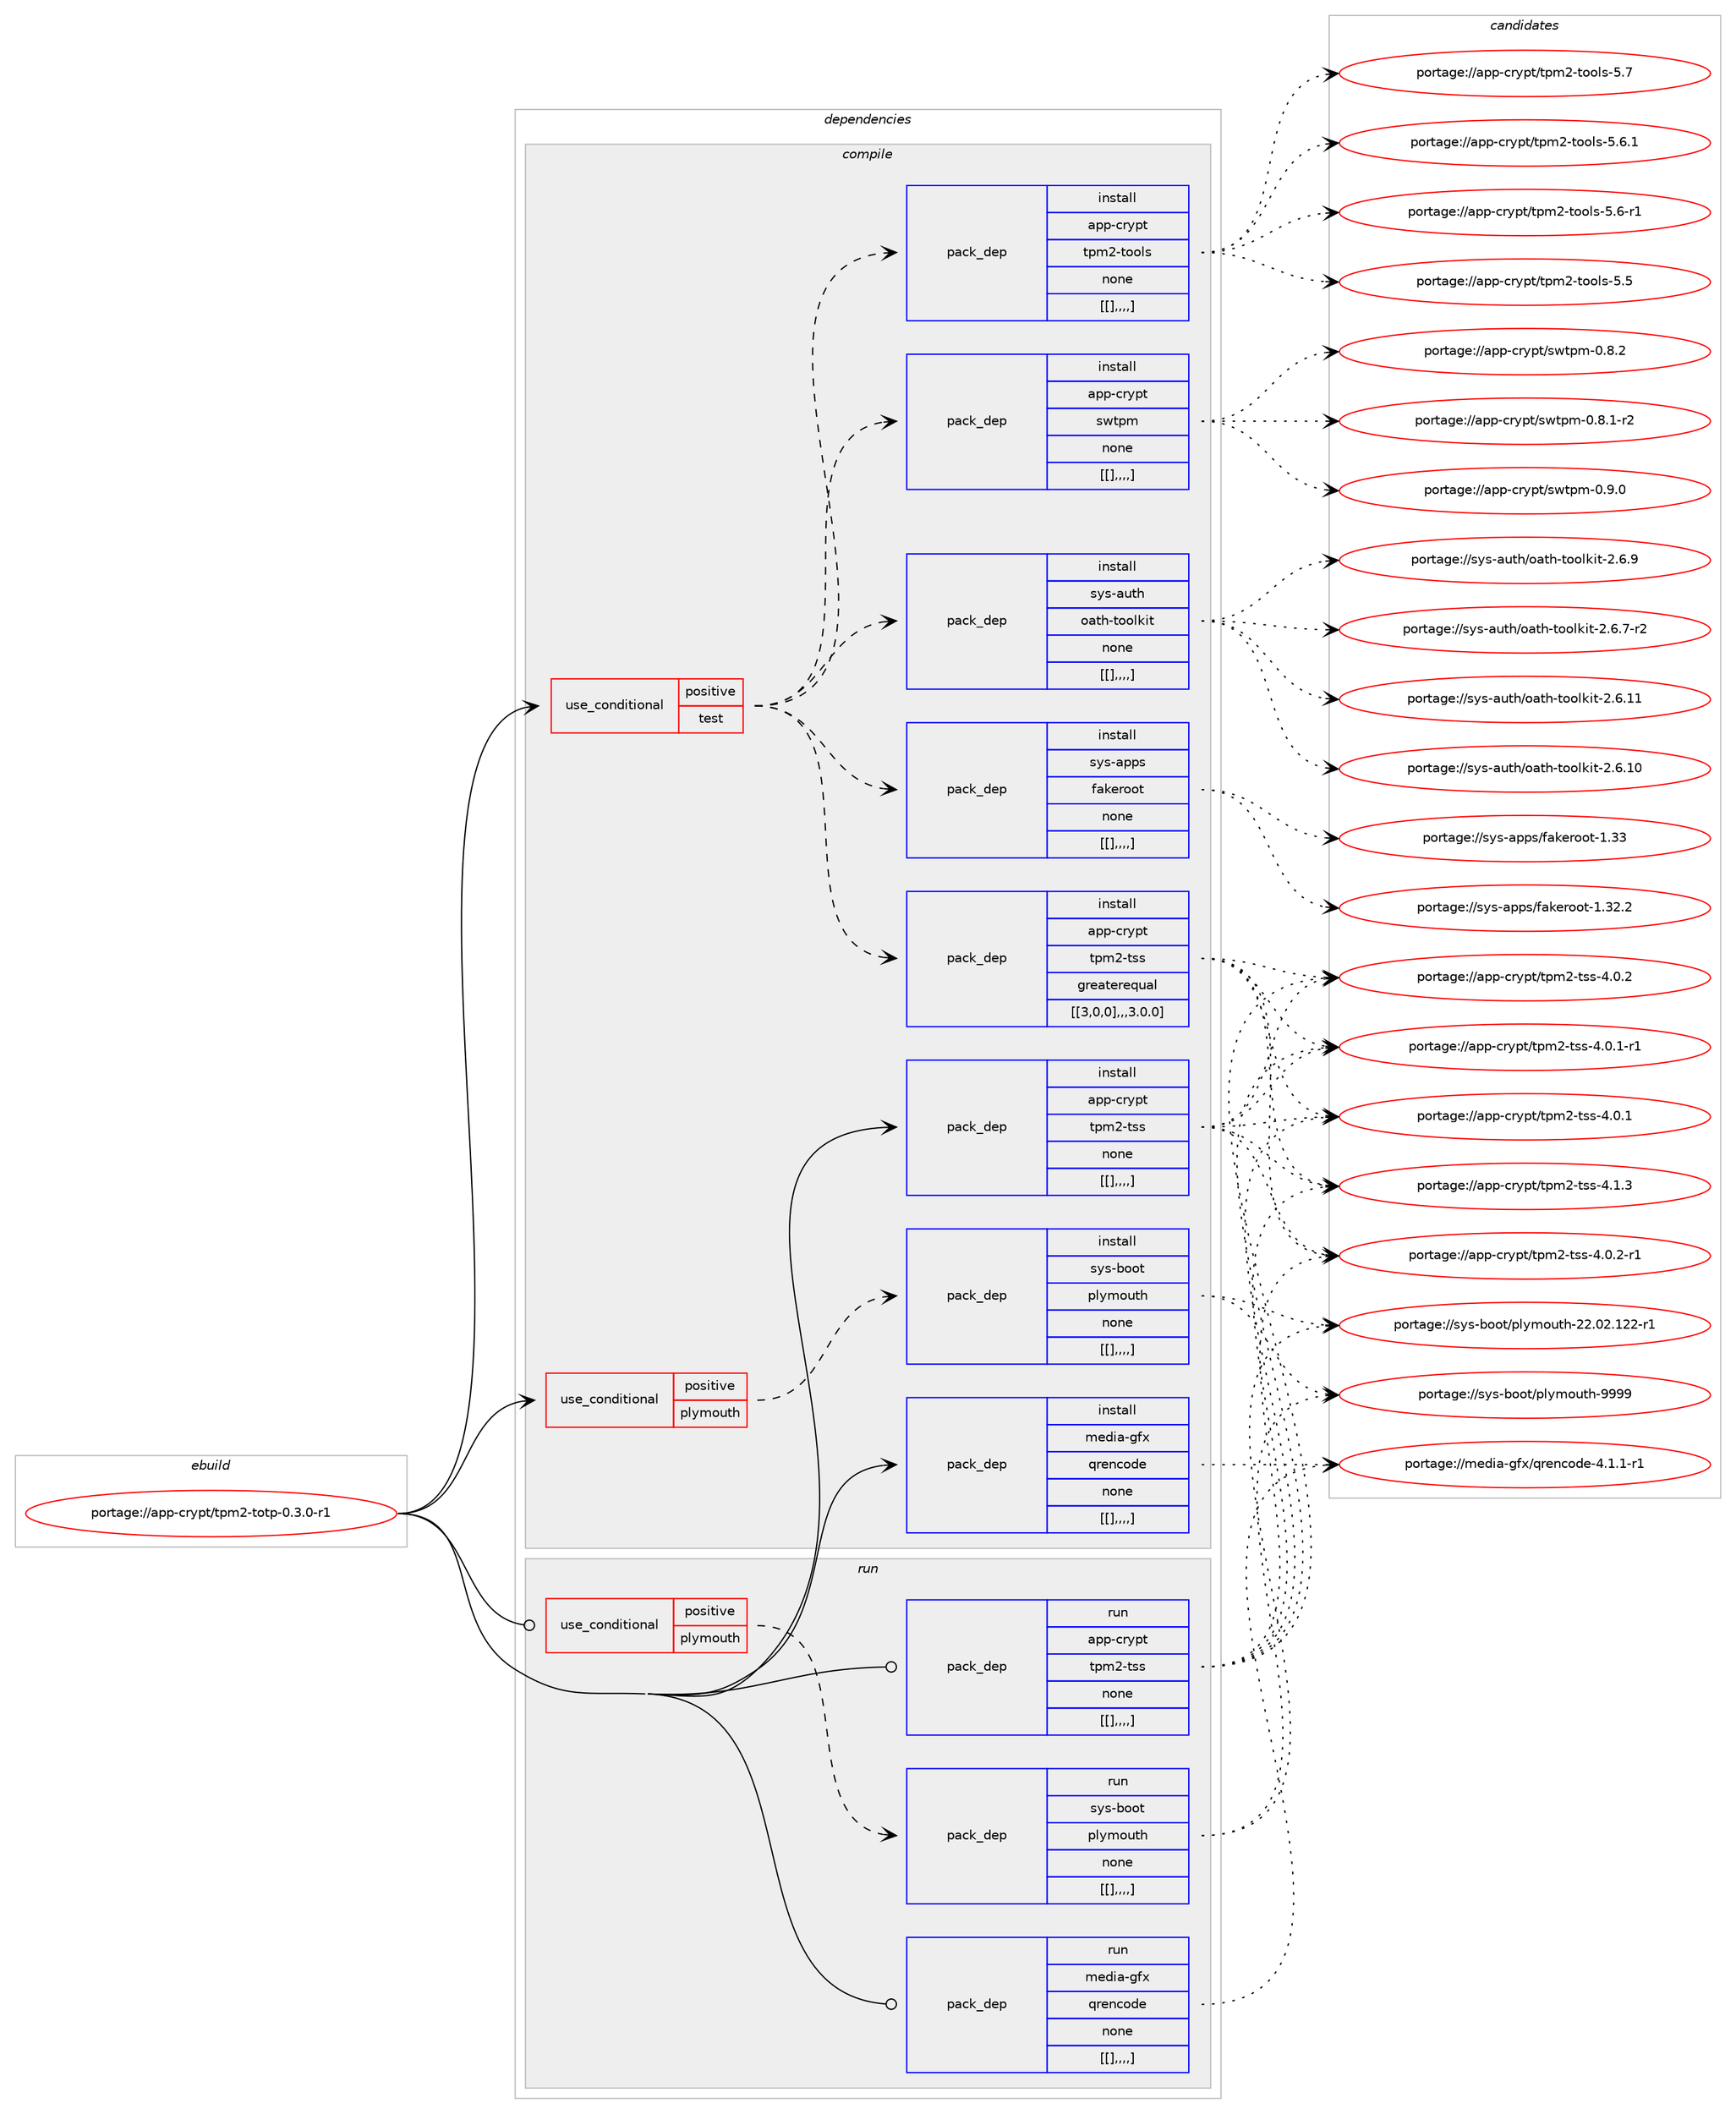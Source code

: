 digraph prolog {

# *************
# Graph options
# *************

newrank=true;
concentrate=true;
compound=true;
graph [rankdir=LR,fontname=Helvetica,fontsize=10,ranksep=1.5];#, ranksep=2.5, nodesep=0.2];
edge  [arrowhead=vee];
node  [fontname=Helvetica,fontsize=10];

# **********
# The ebuild
# **********

subgraph cluster_leftcol {
color=gray;
label=<<i>ebuild</i>>;
id [label="portage://app-crypt/tpm2-totp-0.3.0-r1", color=red, width=4, href="../app-crypt/tpm2-totp-0.3.0-r1.svg"];
}

# ****************
# The dependencies
# ****************

subgraph cluster_midcol {
color=gray;
label=<<i>dependencies</i>>;
subgraph cluster_compile {
fillcolor="#eeeeee";
style=filled;
label=<<i>compile</i>>;
subgraph cond3978 {
dependency14858 [label=<<TABLE BORDER="0" CELLBORDER="1" CELLSPACING="0" CELLPADDING="4"><TR><TD ROWSPAN="3" CELLPADDING="10">use_conditional</TD></TR><TR><TD>positive</TD></TR><TR><TD>plymouth</TD></TR></TABLE>>, shape=none, color=red];
subgraph pack10794 {
dependency14859 [label=<<TABLE BORDER="0" CELLBORDER="1" CELLSPACING="0" CELLPADDING="4" WIDTH="220"><TR><TD ROWSPAN="6" CELLPADDING="30">pack_dep</TD></TR><TR><TD WIDTH="110">install</TD></TR><TR><TD>sys-boot</TD></TR><TR><TD>plymouth</TD></TR><TR><TD>none</TD></TR><TR><TD>[[],,,,]</TD></TR></TABLE>>, shape=none, color=blue];
}
dependency14858:e -> dependency14859:w [weight=20,style="dashed",arrowhead="vee"];
}
id:e -> dependency14858:w [weight=20,style="solid",arrowhead="vee"];
subgraph cond3979 {
dependency14860 [label=<<TABLE BORDER="0" CELLBORDER="1" CELLSPACING="0" CELLPADDING="4"><TR><TD ROWSPAN="3" CELLPADDING="10">use_conditional</TD></TR><TR><TD>positive</TD></TR><TR><TD>test</TD></TR></TABLE>>, shape=none, color=red];
subgraph pack10795 {
dependency14861 [label=<<TABLE BORDER="0" CELLBORDER="1" CELLSPACING="0" CELLPADDING="4" WIDTH="220"><TR><TD ROWSPAN="6" CELLPADDING="30">pack_dep</TD></TR><TR><TD WIDTH="110">install</TD></TR><TR><TD>app-crypt</TD></TR><TR><TD>swtpm</TD></TR><TR><TD>none</TD></TR><TR><TD>[[],,,,]</TD></TR></TABLE>>, shape=none, color=blue];
}
dependency14860:e -> dependency14861:w [weight=20,style="dashed",arrowhead="vee"];
subgraph pack10796 {
dependency14862 [label=<<TABLE BORDER="0" CELLBORDER="1" CELLSPACING="0" CELLPADDING="4" WIDTH="220"><TR><TD ROWSPAN="6" CELLPADDING="30">pack_dep</TD></TR><TR><TD WIDTH="110">install</TD></TR><TR><TD>app-crypt</TD></TR><TR><TD>tpm2-tools</TD></TR><TR><TD>none</TD></TR><TR><TD>[[],,,,]</TD></TR></TABLE>>, shape=none, color=blue];
}
dependency14860:e -> dependency14862:w [weight=20,style="dashed",arrowhead="vee"];
subgraph pack10797 {
dependency14863 [label=<<TABLE BORDER="0" CELLBORDER="1" CELLSPACING="0" CELLPADDING="4" WIDTH="220"><TR><TD ROWSPAN="6" CELLPADDING="30">pack_dep</TD></TR><TR><TD WIDTH="110">install</TD></TR><TR><TD>app-crypt</TD></TR><TR><TD>tpm2-tss</TD></TR><TR><TD>greaterequal</TD></TR><TR><TD>[[3,0,0],,,3.0.0]</TD></TR></TABLE>>, shape=none, color=blue];
}
dependency14860:e -> dependency14863:w [weight=20,style="dashed",arrowhead="vee"];
subgraph pack10798 {
dependency14864 [label=<<TABLE BORDER="0" CELLBORDER="1" CELLSPACING="0" CELLPADDING="4" WIDTH="220"><TR><TD ROWSPAN="6" CELLPADDING="30">pack_dep</TD></TR><TR><TD WIDTH="110">install</TD></TR><TR><TD>sys-apps</TD></TR><TR><TD>fakeroot</TD></TR><TR><TD>none</TD></TR><TR><TD>[[],,,,]</TD></TR></TABLE>>, shape=none, color=blue];
}
dependency14860:e -> dependency14864:w [weight=20,style="dashed",arrowhead="vee"];
subgraph pack10799 {
dependency14865 [label=<<TABLE BORDER="0" CELLBORDER="1" CELLSPACING="0" CELLPADDING="4" WIDTH="220"><TR><TD ROWSPAN="6" CELLPADDING="30">pack_dep</TD></TR><TR><TD WIDTH="110">install</TD></TR><TR><TD>sys-auth</TD></TR><TR><TD>oath-toolkit</TD></TR><TR><TD>none</TD></TR><TR><TD>[[],,,,]</TD></TR></TABLE>>, shape=none, color=blue];
}
dependency14860:e -> dependency14865:w [weight=20,style="dashed",arrowhead="vee"];
}
id:e -> dependency14860:w [weight=20,style="solid",arrowhead="vee"];
subgraph pack10800 {
dependency14866 [label=<<TABLE BORDER="0" CELLBORDER="1" CELLSPACING="0" CELLPADDING="4" WIDTH="220"><TR><TD ROWSPAN="6" CELLPADDING="30">pack_dep</TD></TR><TR><TD WIDTH="110">install</TD></TR><TR><TD>app-crypt</TD></TR><TR><TD>tpm2-tss</TD></TR><TR><TD>none</TD></TR><TR><TD>[[],,,,]</TD></TR></TABLE>>, shape=none, color=blue];
}
id:e -> dependency14866:w [weight=20,style="solid",arrowhead="vee"];
subgraph pack10801 {
dependency14867 [label=<<TABLE BORDER="0" CELLBORDER="1" CELLSPACING="0" CELLPADDING="4" WIDTH="220"><TR><TD ROWSPAN="6" CELLPADDING="30">pack_dep</TD></TR><TR><TD WIDTH="110">install</TD></TR><TR><TD>media-gfx</TD></TR><TR><TD>qrencode</TD></TR><TR><TD>none</TD></TR><TR><TD>[[],,,,]</TD></TR></TABLE>>, shape=none, color=blue];
}
id:e -> dependency14867:w [weight=20,style="solid",arrowhead="vee"];
}
subgraph cluster_compileandrun {
fillcolor="#eeeeee";
style=filled;
label=<<i>compile and run</i>>;
}
subgraph cluster_run {
fillcolor="#eeeeee";
style=filled;
label=<<i>run</i>>;
subgraph cond3980 {
dependency14868 [label=<<TABLE BORDER="0" CELLBORDER="1" CELLSPACING="0" CELLPADDING="4"><TR><TD ROWSPAN="3" CELLPADDING="10">use_conditional</TD></TR><TR><TD>positive</TD></TR><TR><TD>plymouth</TD></TR></TABLE>>, shape=none, color=red];
subgraph pack10802 {
dependency14869 [label=<<TABLE BORDER="0" CELLBORDER="1" CELLSPACING="0" CELLPADDING="4" WIDTH="220"><TR><TD ROWSPAN="6" CELLPADDING="30">pack_dep</TD></TR><TR><TD WIDTH="110">run</TD></TR><TR><TD>sys-boot</TD></TR><TR><TD>plymouth</TD></TR><TR><TD>none</TD></TR><TR><TD>[[],,,,]</TD></TR></TABLE>>, shape=none, color=blue];
}
dependency14868:e -> dependency14869:w [weight=20,style="dashed",arrowhead="vee"];
}
id:e -> dependency14868:w [weight=20,style="solid",arrowhead="odot"];
subgraph pack10803 {
dependency14870 [label=<<TABLE BORDER="0" CELLBORDER="1" CELLSPACING="0" CELLPADDING="4" WIDTH="220"><TR><TD ROWSPAN="6" CELLPADDING="30">pack_dep</TD></TR><TR><TD WIDTH="110">run</TD></TR><TR><TD>app-crypt</TD></TR><TR><TD>tpm2-tss</TD></TR><TR><TD>none</TD></TR><TR><TD>[[],,,,]</TD></TR></TABLE>>, shape=none, color=blue];
}
id:e -> dependency14870:w [weight=20,style="solid",arrowhead="odot"];
subgraph pack10804 {
dependency14871 [label=<<TABLE BORDER="0" CELLBORDER="1" CELLSPACING="0" CELLPADDING="4" WIDTH="220"><TR><TD ROWSPAN="6" CELLPADDING="30">pack_dep</TD></TR><TR><TD WIDTH="110">run</TD></TR><TR><TD>media-gfx</TD></TR><TR><TD>qrencode</TD></TR><TR><TD>none</TD></TR><TR><TD>[[],,,,]</TD></TR></TABLE>>, shape=none, color=blue];
}
id:e -> dependency14871:w [weight=20,style="solid",arrowhead="odot"];
}
}

# **************
# The candidates
# **************

subgraph cluster_choices {
rank=same;
color=gray;
label=<<i>candidates</i>>;

subgraph choice10794 {
color=black;
nodesep=1;
choice1151211154598111111116471121081211091111171161044557575757 [label="portage://sys-boot/plymouth-9999", color=red, width=4,href="../sys-boot/plymouth-9999.svg"];
choice115121115459811111111647112108121109111117116104455050464850464950504511449 [label="portage://sys-boot/plymouth-22.02.122-r1", color=red, width=4,href="../sys-boot/plymouth-22.02.122-r1.svg"];
dependency14859:e -> choice1151211154598111111116471121081211091111171161044557575757:w [style=dotted,weight="100"];
dependency14859:e -> choice115121115459811111111647112108121109111117116104455050464850464950504511449:w [style=dotted,weight="100"];
}
subgraph choice10795 {
color=black;
nodesep=1;
choice97112112459911412111211647115119116112109454846574648 [label="portage://app-crypt/swtpm-0.9.0", color=red, width=4,href="../app-crypt/swtpm-0.9.0.svg"];
choice97112112459911412111211647115119116112109454846564650 [label="portage://app-crypt/swtpm-0.8.2", color=red, width=4,href="../app-crypt/swtpm-0.8.2.svg"];
choice971121124599114121112116471151191161121094548465646494511450 [label="portage://app-crypt/swtpm-0.8.1-r2", color=red, width=4,href="../app-crypt/swtpm-0.8.1-r2.svg"];
dependency14861:e -> choice97112112459911412111211647115119116112109454846574648:w [style=dotted,weight="100"];
dependency14861:e -> choice97112112459911412111211647115119116112109454846564650:w [style=dotted,weight="100"];
dependency14861:e -> choice971121124599114121112116471151191161121094548465646494511450:w [style=dotted,weight="100"];
}
subgraph choice10796 {
color=black;
nodesep=1;
choice97112112459911412111211647116112109504511611111110811545534655 [label="portage://app-crypt/tpm2-tools-5.7", color=red, width=4,href="../app-crypt/tpm2-tools-5.7.svg"];
choice971121124599114121112116471161121095045116111111108115455346544649 [label="portage://app-crypt/tpm2-tools-5.6.1", color=red, width=4,href="../app-crypt/tpm2-tools-5.6.1.svg"];
choice971121124599114121112116471161121095045116111111108115455346544511449 [label="portage://app-crypt/tpm2-tools-5.6-r1", color=red, width=4,href="../app-crypt/tpm2-tools-5.6-r1.svg"];
choice97112112459911412111211647116112109504511611111110811545534653 [label="portage://app-crypt/tpm2-tools-5.5", color=red, width=4,href="../app-crypt/tpm2-tools-5.5.svg"];
dependency14862:e -> choice97112112459911412111211647116112109504511611111110811545534655:w [style=dotted,weight="100"];
dependency14862:e -> choice971121124599114121112116471161121095045116111111108115455346544649:w [style=dotted,weight="100"];
dependency14862:e -> choice971121124599114121112116471161121095045116111111108115455346544511449:w [style=dotted,weight="100"];
dependency14862:e -> choice97112112459911412111211647116112109504511611111110811545534653:w [style=dotted,weight="100"];
}
subgraph choice10797 {
color=black;
nodesep=1;
choice971121124599114121112116471161121095045116115115455246494651 [label="portage://app-crypt/tpm2-tss-4.1.3", color=red, width=4,href="../app-crypt/tpm2-tss-4.1.3.svg"];
choice9711211245991141211121164711611210950451161151154552464846504511449 [label="portage://app-crypt/tpm2-tss-4.0.2-r1", color=red, width=4,href="../app-crypt/tpm2-tss-4.0.2-r1.svg"];
choice971121124599114121112116471161121095045116115115455246484650 [label="portage://app-crypt/tpm2-tss-4.0.2", color=red, width=4,href="../app-crypt/tpm2-tss-4.0.2.svg"];
choice9711211245991141211121164711611210950451161151154552464846494511449 [label="portage://app-crypt/tpm2-tss-4.0.1-r1", color=red, width=4,href="../app-crypt/tpm2-tss-4.0.1-r1.svg"];
choice971121124599114121112116471161121095045116115115455246484649 [label="portage://app-crypt/tpm2-tss-4.0.1", color=red, width=4,href="../app-crypt/tpm2-tss-4.0.1.svg"];
dependency14863:e -> choice971121124599114121112116471161121095045116115115455246494651:w [style=dotted,weight="100"];
dependency14863:e -> choice9711211245991141211121164711611210950451161151154552464846504511449:w [style=dotted,weight="100"];
dependency14863:e -> choice971121124599114121112116471161121095045116115115455246484650:w [style=dotted,weight="100"];
dependency14863:e -> choice9711211245991141211121164711611210950451161151154552464846494511449:w [style=dotted,weight="100"];
dependency14863:e -> choice971121124599114121112116471161121095045116115115455246484649:w [style=dotted,weight="100"];
}
subgraph choice10798 {
color=black;
nodesep=1;
choice115121115459711211211547102971071011141111111164549465151 [label="portage://sys-apps/fakeroot-1.33", color=red, width=4,href="../sys-apps/fakeroot-1.33.svg"];
choice1151211154597112112115471029710710111411111111645494651504650 [label="portage://sys-apps/fakeroot-1.32.2", color=red, width=4,href="../sys-apps/fakeroot-1.32.2.svg"];
dependency14864:e -> choice115121115459711211211547102971071011141111111164549465151:w [style=dotted,weight="100"];
dependency14864:e -> choice1151211154597112112115471029710710111411111111645494651504650:w [style=dotted,weight="100"];
}
subgraph choice10799 {
color=black;
nodesep=1;
choice115121115459711711610447111971161044511611111110810710511645504654464949 [label="portage://sys-auth/oath-toolkit-2.6.11", color=red, width=4,href="../sys-auth/oath-toolkit-2.6.11.svg"];
choice115121115459711711610447111971161044511611111110810710511645504654464948 [label="portage://sys-auth/oath-toolkit-2.6.10", color=red, width=4,href="../sys-auth/oath-toolkit-2.6.10.svg"];
choice1151211154597117116104471119711610445116111111108107105116455046544657 [label="portage://sys-auth/oath-toolkit-2.6.9", color=red, width=4,href="../sys-auth/oath-toolkit-2.6.9.svg"];
choice11512111545971171161044711197116104451161111111081071051164550465446554511450 [label="portage://sys-auth/oath-toolkit-2.6.7-r2", color=red, width=4,href="../sys-auth/oath-toolkit-2.6.7-r2.svg"];
dependency14865:e -> choice115121115459711711610447111971161044511611111110810710511645504654464949:w [style=dotted,weight="100"];
dependency14865:e -> choice115121115459711711610447111971161044511611111110810710511645504654464948:w [style=dotted,weight="100"];
dependency14865:e -> choice1151211154597117116104471119711610445116111111108107105116455046544657:w [style=dotted,weight="100"];
dependency14865:e -> choice11512111545971171161044711197116104451161111111081071051164550465446554511450:w [style=dotted,weight="100"];
}
subgraph choice10800 {
color=black;
nodesep=1;
choice971121124599114121112116471161121095045116115115455246494651 [label="portage://app-crypt/tpm2-tss-4.1.3", color=red, width=4,href="../app-crypt/tpm2-tss-4.1.3.svg"];
choice9711211245991141211121164711611210950451161151154552464846504511449 [label="portage://app-crypt/tpm2-tss-4.0.2-r1", color=red, width=4,href="../app-crypt/tpm2-tss-4.0.2-r1.svg"];
choice971121124599114121112116471161121095045116115115455246484650 [label="portage://app-crypt/tpm2-tss-4.0.2", color=red, width=4,href="../app-crypt/tpm2-tss-4.0.2.svg"];
choice9711211245991141211121164711611210950451161151154552464846494511449 [label="portage://app-crypt/tpm2-tss-4.0.1-r1", color=red, width=4,href="../app-crypt/tpm2-tss-4.0.1-r1.svg"];
choice971121124599114121112116471161121095045116115115455246484649 [label="portage://app-crypt/tpm2-tss-4.0.1", color=red, width=4,href="../app-crypt/tpm2-tss-4.0.1.svg"];
dependency14866:e -> choice971121124599114121112116471161121095045116115115455246494651:w [style=dotted,weight="100"];
dependency14866:e -> choice9711211245991141211121164711611210950451161151154552464846504511449:w [style=dotted,weight="100"];
dependency14866:e -> choice971121124599114121112116471161121095045116115115455246484650:w [style=dotted,weight="100"];
dependency14866:e -> choice9711211245991141211121164711611210950451161151154552464846494511449:w [style=dotted,weight="100"];
dependency14866:e -> choice971121124599114121112116471161121095045116115115455246484649:w [style=dotted,weight="100"];
}
subgraph choice10801 {
color=black;
nodesep=1;
choice109101100105974510310212047113114101110991111001014552464946494511449 [label="portage://media-gfx/qrencode-4.1.1-r1", color=red, width=4,href="../media-gfx/qrencode-4.1.1-r1.svg"];
dependency14867:e -> choice109101100105974510310212047113114101110991111001014552464946494511449:w [style=dotted,weight="100"];
}
subgraph choice10802 {
color=black;
nodesep=1;
choice1151211154598111111116471121081211091111171161044557575757 [label="portage://sys-boot/plymouth-9999", color=red, width=4,href="../sys-boot/plymouth-9999.svg"];
choice115121115459811111111647112108121109111117116104455050464850464950504511449 [label="portage://sys-boot/plymouth-22.02.122-r1", color=red, width=4,href="../sys-boot/plymouth-22.02.122-r1.svg"];
dependency14869:e -> choice1151211154598111111116471121081211091111171161044557575757:w [style=dotted,weight="100"];
dependency14869:e -> choice115121115459811111111647112108121109111117116104455050464850464950504511449:w [style=dotted,weight="100"];
}
subgraph choice10803 {
color=black;
nodesep=1;
choice971121124599114121112116471161121095045116115115455246494651 [label="portage://app-crypt/tpm2-tss-4.1.3", color=red, width=4,href="../app-crypt/tpm2-tss-4.1.3.svg"];
choice9711211245991141211121164711611210950451161151154552464846504511449 [label="portage://app-crypt/tpm2-tss-4.0.2-r1", color=red, width=4,href="../app-crypt/tpm2-tss-4.0.2-r1.svg"];
choice971121124599114121112116471161121095045116115115455246484650 [label="portage://app-crypt/tpm2-tss-4.0.2", color=red, width=4,href="../app-crypt/tpm2-tss-4.0.2.svg"];
choice9711211245991141211121164711611210950451161151154552464846494511449 [label="portage://app-crypt/tpm2-tss-4.0.1-r1", color=red, width=4,href="../app-crypt/tpm2-tss-4.0.1-r1.svg"];
choice971121124599114121112116471161121095045116115115455246484649 [label="portage://app-crypt/tpm2-tss-4.0.1", color=red, width=4,href="../app-crypt/tpm2-tss-4.0.1.svg"];
dependency14870:e -> choice971121124599114121112116471161121095045116115115455246494651:w [style=dotted,weight="100"];
dependency14870:e -> choice9711211245991141211121164711611210950451161151154552464846504511449:w [style=dotted,weight="100"];
dependency14870:e -> choice971121124599114121112116471161121095045116115115455246484650:w [style=dotted,weight="100"];
dependency14870:e -> choice9711211245991141211121164711611210950451161151154552464846494511449:w [style=dotted,weight="100"];
dependency14870:e -> choice971121124599114121112116471161121095045116115115455246484649:w [style=dotted,weight="100"];
}
subgraph choice10804 {
color=black;
nodesep=1;
choice109101100105974510310212047113114101110991111001014552464946494511449 [label="portage://media-gfx/qrencode-4.1.1-r1", color=red, width=4,href="../media-gfx/qrencode-4.1.1-r1.svg"];
dependency14871:e -> choice109101100105974510310212047113114101110991111001014552464946494511449:w [style=dotted,weight="100"];
}
}

}
